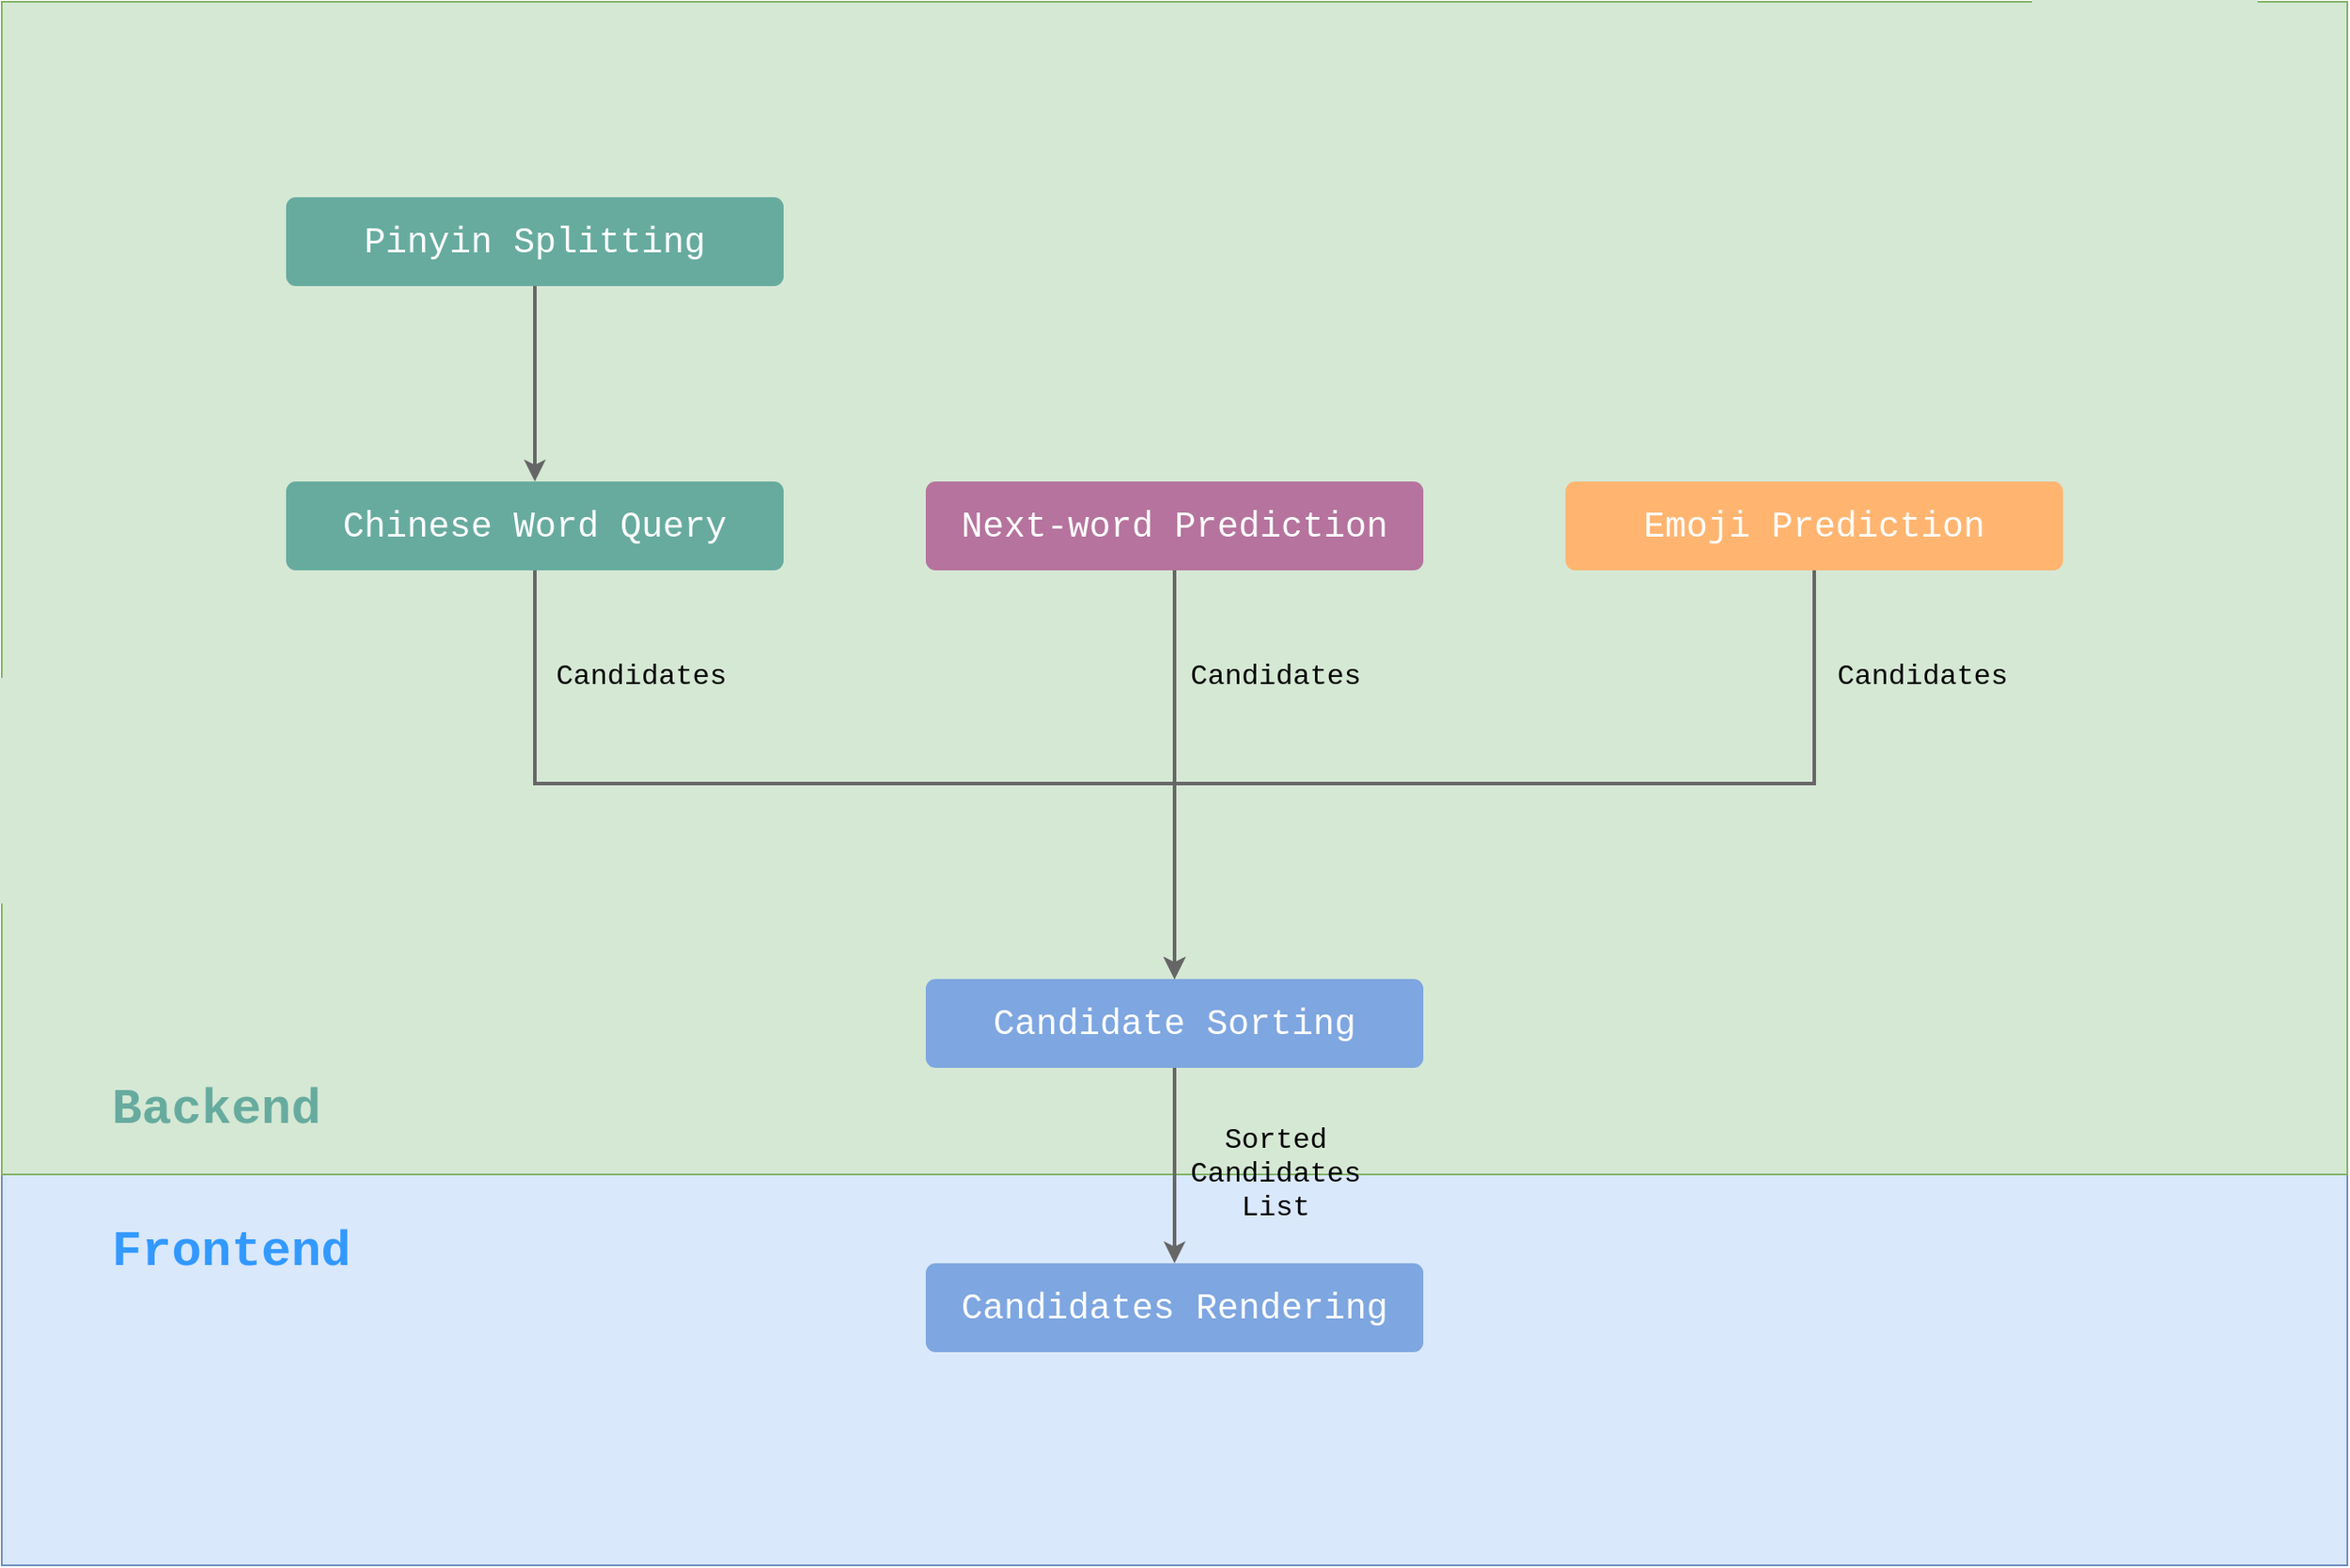 <mxfile version="13.9.2" type="device"><diagram id="6bS6uuDPMgAYQb9vMcfw" name="Page-1"><mxGraphModel dx="2062" dy="1133" grid="1" gridSize="10" guides="1" tooltips="1" connect="1" arrows="1" fold="1" page="1" pageScale="1" pageWidth="827" pageHeight="1169" math="0" shadow="0"><root><mxCell id="0"/><mxCell id="1" parent="0"/><mxCell id="6582r6FCSazkuVkqLt2k-18" value="" style="rounded=0;whiteSpace=wrap;html=1;fillColor=#dae8fc;strokeColor=#6c8ebf;" vertex="1" parent="1"><mxGeometry x="160" y="740" width="1320" height="220" as="geometry"/></mxCell><mxCell id="6582r6FCSazkuVkqLt2k-17" value="" style="rounded=0;whiteSpace=wrap;html=1;fillColor=#d5e8d4;strokeColor=#82b366;" vertex="1" parent="1"><mxGeometry x="160" y="80" width="1320" height="660" as="geometry"/></mxCell><mxCell id="6582r6FCSazkuVkqLt2k-1" value="&lt;font style=&quot;font-size: 20px&quot; face=&quot;Courier New&quot; color=&quot;#ffffff&quot;&gt;Pinyin Splitting&lt;/font&gt;" style="rounded=1;whiteSpace=wrap;html=1;arcSize=11;strokeColor=none;fillColor=#67AB9F;" vertex="1" parent="1"><mxGeometry x="320" y="190" width="280" height="50" as="geometry"/></mxCell><mxCell id="6582r6FCSazkuVkqLt2k-2" value="&lt;font color=&quot;#ffffff&quot; face=&quot;Courier New&quot;&gt;&lt;span style=&quot;font-size: 20px&quot;&gt;Chinese Word Query&lt;/span&gt;&lt;/font&gt;" style="rounded=1;whiteSpace=wrap;html=1;arcSize=11;strokeColor=none;fillColor=#67AB9F;" vertex="1" parent="1"><mxGeometry x="320" y="350" width="280" height="50" as="geometry"/></mxCell><mxCell id="6582r6FCSazkuVkqLt2k-3" value="&lt;font color=&quot;#ffffff&quot; face=&quot;Courier New&quot;&gt;&lt;span style=&quot;font-size: 20px&quot;&gt;Next-word Prediction&lt;/span&gt;&lt;/font&gt;" style="rounded=1;whiteSpace=wrap;html=1;arcSize=11;strokeColor=none;fillColor=#B5739D;" vertex="1" parent="1"><mxGeometry x="680" y="350" width="280" height="50" as="geometry"/></mxCell><mxCell id="6582r6FCSazkuVkqLt2k-4" value="&lt;font color=&quot;#ffffff&quot; face=&quot;Courier New&quot;&gt;&lt;span style=&quot;font-size: 20px&quot;&gt;Emoji Prediction&lt;/span&gt;&lt;/font&gt;" style="rounded=1;whiteSpace=wrap;html=1;arcSize=11;strokeColor=none;fillColor=#FFB570;" vertex="1" parent="1"><mxGeometry x="1040" y="350" width="280" height="50" as="geometry"/></mxCell><mxCell id="6582r6FCSazkuVkqLt2k-5" value="&lt;font color=&quot;#ffffff&quot; face=&quot;Courier New&quot;&gt;&lt;span style=&quot;font-size: 20px&quot;&gt;Candidate Sorting&lt;/span&gt;&lt;/font&gt;" style="rounded=1;whiteSpace=wrap;html=1;arcSize=11;strokeColor=none;fillColor=#7EA6E0;" vertex="1" parent="1"><mxGeometry x="680" y="630" width="280" height="50" as="geometry"/></mxCell><mxCell id="6582r6FCSazkuVkqLt2k-6" value="" style="endArrow=classic;html=1;exitX=0.5;exitY=1;exitDx=0;exitDy=0;entryX=0.5;entryY=0;entryDx=0;entryDy=0;strokeWidth=2;strokeColor=#666666;" edge="1" parent="1" source="6582r6FCSazkuVkqLt2k-1" target="6582r6FCSazkuVkqLt2k-2"><mxGeometry width="50" height="50" relative="1" as="geometry"><mxPoint x="650" y="430" as="sourcePoint"/><mxPoint x="700" y="380" as="targetPoint"/></mxGeometry></mxCell><mxCell id="6582r6FCSazkuVkqLt2k-7" value="" style="endArrow=classic;html=1;exitX=0.5;exitY=1;exitDx=0;exitDy=0;entryX=0.5;entryY=0;entryDx=0;entryDy=0;jumpStyle=none;rounded=0;strokeWidth=2;strokeColor=#666666;" edge="1" parent="1" source="6582r6FCSazkuVkqLt2k-2" target="6582r6FCSazkuVkqLt2k-5"><mxGeometry width="50" height="50" relative="1" as="geometry"><mxPoint x="459.66" y="430.0" as="sourcePoint"/><mxPoint x="459.66" y="540.0" as="targetPoint"/><Array as="points"><mxPoint x="460" y="520"/><mxPoint x="820" y="520"/></Array></mxGeometry></mxCell><mxCell id="6582r6FCSazkuVkqLt2k-8" value="" style="endArrow=classic;html=1;exitX=0.5;exitY=1;exitDx=0;exitDy=0;entryX=0.5;entryY=0;entryDx=0;entryDy=0;rounded=0;strokeWidth=2;strokeColor=#666666;" edge="1" parent="1" source="6582r6FCSazkuVkqLt2k-4" target="6582r6FCSazkuVkqLt2k-5"><mxGeometry width="50" height="50" relative="1" as="geometry"><mxPoint x="470" y="420" as="sourcePoint"/><mxPoint x="830.0" y="610" as="targetPoint"/><Array as="points"><mxPoint x="1180" y="520"/><mxPoint x="820" y="520"/></Array></mxGeometry></mxCell><mxCell id="6582r6FCSazkuVkqLt2k-9" value="" style="endArrow=classic;html=1;exitX=0.5;exitY=1;exitDx=0;exitDy=0;entryX=0.5;entryY=0;entryDx=0;entryDy=0;strokeWidth=2;strokeColor=#666666;" edge="1" parent="1" source="6582r6FCSazkuVkqLt2k-3" target="6582r6FCSazkuVkqLt2k-5"><mxGeometry width="50" height="50" relative="1" as="geometry"><mxPoint x="800" y="440.0" as="sourcePoint"/><mxPoint x="800" y="550.0" as="targetPoint"/></mxGeometry></mxCell><mxCell id="6582r6FCSazkuVkqLt2k-10" value="&lt;font style=&quot;font-size: 16px&quot; face=&quot;Courier New&quot;&gt;Candidates&lt;/font&gt;" style="text;html=1;strokeColor=none;fillColor=none;align=center;verticalAlign=middle;whiteSpace=wrap;rounded=0;" vertex="1" parent="1"><mxGeometry x="470" y="450" width="100" height="20" as="geometry"/></mxCell><mxCell id="6582r6FCSazkuVkqLt2k-11" value="&lt;font style=&quot;font-size: 16px&quot; face=&quot;Courier New&quot;&gt;Candidates&lt;/font&gt;" style="text;html=1;strokeColor=none;fillColor=none;align=center;verticalAlign=middle;whiteSpace=wrap;rounded=0;" vertex="1" parent="1"><mxGeometry x="827" y="450" width="100" height="20" as="geometry"/></mxCell><mxCell id="6582r6FCSazkuVkqLt2k-12" value="&lt;font style=&quot;font-size: 16px&quot; face=&quot;Courier New&quot;&gt;Candidates&lt;/font&gt;" style="text;html=1;strokeColor=none;fillColor=none;align=center;verticalAlign=middle;whiteSpace=wrap;rounded=0;" vertex="1" parent="1"><mxGeometry x="1191" y="450" width="100" height="20" as="geometry"/></mxCell><mxCell id="6582r6FCSazkuVkqLt2k-13" value="&lt;font color=&quot;#ffffff&quot; face=&quot;Courier New&quot;&gt;&lt;span style=&quot;font-size: 20px&quot;&gt;Candidates Rendering&lt;/span&gt;&lt;/font&gt;" style="rounded=1;whiteSpace=wrap;html=1;arcSize=11;strokeColor=none;fillColor=#7EA6E0;" vertex="1" parent="1"><mxGeometry x="680" y="790" width="280" height="50" as="geometry"/></mxCell><mxCell id="6582r6FCSazkuVkqLt2k-14" value="" style="endArrow=classic;html=1;exitX=0.5;exitY=1;exitDx=0;exitDy=0;entryX=0.5;entryY=0;entryDx=0;entryDy=0;strokeWidth=2;strokeColor=#666666;" edge="1" parent="1" source="6582r6FCSazkuVkqLt2k-5" target="6582r6FCSazkuVkqLt2k-13"><mxGeometry width="50" height="50" relative="1" as="geometry"><mxPoint x="530" y="630" as="sourcePoint"/><mxPoint x="530" y="740" as="targetPoint"/></mxGeometry></mxCell><mxCell id="6582r6FCSazkuVkqLt2k-15" value="&lt;font face=&quot;Courier New&quot;&gt;&lt;span style=&quot;font-size: 16px&quot;&gt;Sorted Candidates List&lt;/span&gt;&lt;/font&gt;" style="text;html=1;strokeColor=none;fillColor=none;align=center;verticalAlign=middle;whiteSpace=wrap;rounded=0;" vertex="1" parent="1"><mxGeometry x="827" y="730" width="100" height="20" as="geometry"/></mxCell><mxCell id="6582r6FCSazkuVkqLt2k-19" value="&lt;font face=&quot;Courier New&quot; size=&quot;1&quot; color=&quot;#67ab9f&quot;&gt;&lt;b style=&quot;font-size: 28px&quot;&gt;Backend&lt;/b&gt;&lt;/font&gt;" style="text;html=1;strokeColor=none;fillColor=none;align=left;verticalAlign=middle;whiteSpace=wrap;rounded=0;" vertex="1" parent="1"><mxGeometry x="220" y="680" width="160" height="45" as="geometry"/></mxCell><mxCell id="6582r6FCSazkuVkqLt2k-21" value="&lt;font face=&quot;Courier New&quot; size=&quot;1&quot; color=&quot;#3399ff&quot;&gt;&lt;b style=&quot;font-size: 28px&quot;&gt;Frontend&lt;/b&gt;&lt;/font&gt;" style="text;html=1;strokeColor=none;fillColor=none;align=left;verticalAlign=middle;whiteSpace=wrap;rounded=0;" vertex="1" parent="1"><mxGeometry x="220" y="760" width="160" height="45" as="geometry"/></mxCell></root></mxGraphModel></diagram></mxfile>